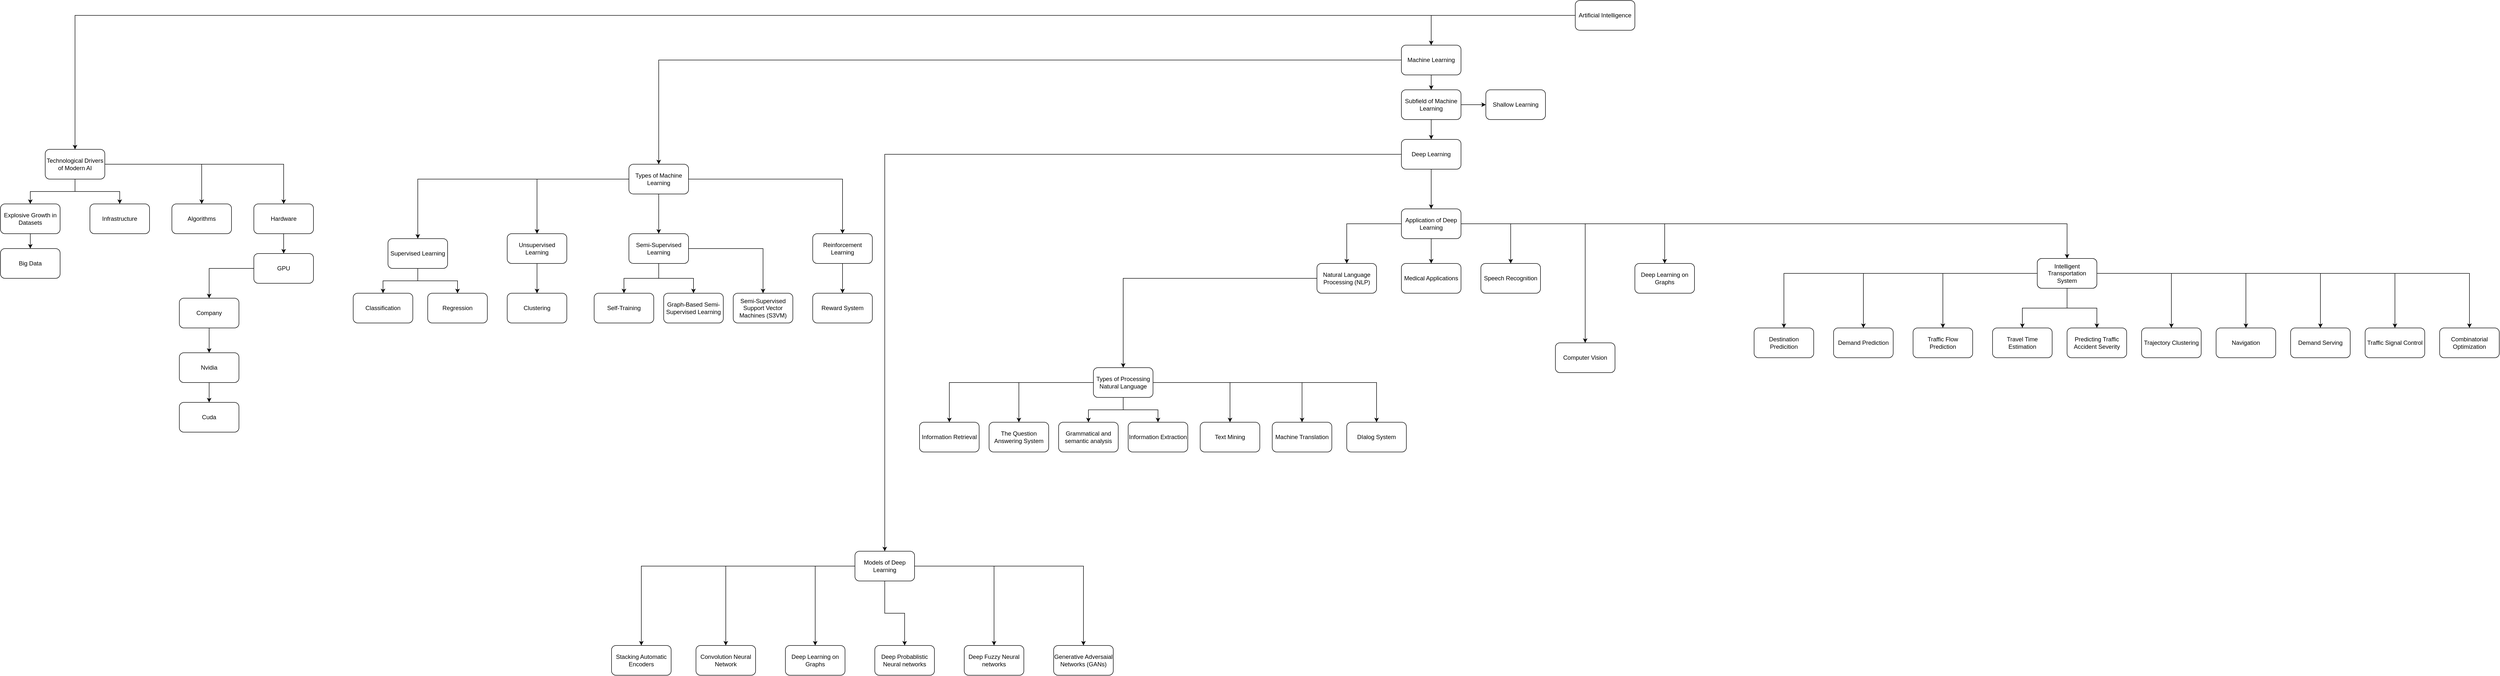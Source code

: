 <mxfile version="18.2.0" type="github">
  <diagram id="kHwue4zSDv6rkRo7yAcD" name="Page-1">
    <mxGraphModel dx="4336" dy="1015" grid="1" gridSize="10" guides="1" tooltips="1" connect="1" arrows="1" fold="1" page="1" pageScale="1" pageWidth="850" pageHeight="1100" math="0" shadow="0">
      <root>
        <mxCell id="0" />
        <mxCell id="1" parent="0" />
        <mxCell id="huiboyjthSdT7lwmt8Ed-3" value="" style="edgeStyle=orthogonalEdgeStyle;rounded=0;orthogonalLoop=1;jettySize=auto;html=1;startArrow=none;" parent="1" source="huiboyjthSdT7lwmt8Ed-80" target="huiboyjthSdT7lwmt8Ed-2" edge="1">
          <mxGeometry relative="1" as="geometry" />
        </mxCell>
        <mxCell id="huiboyjthSdT7lwmt8Ed-33" value="" style="edgeStyle=orthogonalEdgeStyle;rounded=0;orthogonalLoop=1;jettySize=auto;html=1;" parent="1" source="huiboyjthSdT7lwmt8Ed-1" target="huiboyjthSdT7lwmt8Ed-32" edge="1">
          <mxGeometry relative="1" as="geometry" />
        </mxCell>
        <mxCell id="huiboyjthSdT7lwmt8Ed-81" value="" style="edgeStyle=orthogonalEdgeStyle;rounded=0;orthogonalLoop=1;jettySize=auto;html=1;" parent="1" source="huiboyjthSdT7lwmt8Ed-1" target="huiboyjthSdT7lwmt8Ed-80" edge="1">
          <mxGeometry relative="1" as="geometry" />
        </mxCell>
        <mxCell id="huiboyjthSdT7lwmt8Ed-1" value="Artificial Intelligence" style="rounded=1;whiteSpace=wrap;html=1;treeFolding=1;" parent="1" vertex="1">
          <mxGeometry x="110" y="50" width="120" height="60" as="geometry" />
        </mxCell>
        <mxCell id="huiboyjthSdT7lwmt8Ed-5" value="" style="edgeStyle=orthogonalEdgeStyle;rounded=0;orthogonalLoop=1;jettySize=auto;html=1;" parent="1" source="huiboyjthSdT7lwmt8Ed-2" target="huiboyjthSdT7lwmt8Ed-4" edge="1">
          <mxGeometry relative="1" as="geometry" />
        </mxCell>
        <mxCell id="huiboyjthSdT7lwmt8Ed-12" style="edgeStyle=orthogonalEdgeStyle;rounded=0;orthogonalLoop=1;jettySize=auto;html=1;" parent="1" source="huiboyjthSdT7lwmt8Ed-2" target="huiboyjthSdT7lwmt8Ed-11" edge="1">
          <mxGeometry relative="1" as="geometry" />
        </mxCell>
        <mxCell id="huiboyjthSdT7lwmt8Ed-14" style="edgeStyle=orthogonalEdgeStyle;rounded=0;orthogonalLoop=1;jettySize=auto;html=1;" parent="1" source="huiboyjthSdT7lwmt8Ed-2" target="huiboyjthSdT7lwmt8Ed-13" edge="1">
          <mxGeometry relative="1" as="geometry" />
        </mxCell>
        <mxCell id="huiboyjthSdT7lwmt8Ed-16" style="edgeStyle=orthogonalEdgeStyle;rounded=0;orthogonalLoop=1;jettySize=auto;html=1;" parent="1" source="huiboyjthSdT7lwmt8Ed-2" target="huiboyjthSdT7lwmt8Ed-15" edge="1">
          <mxGeometry relative="1" as="geometry" />
        </mxCell>
        <mxCell id="huiboyjthSdT7lwmt8Ed-2" value="Types of Machine Learning" style="rounded=1;whiteSpace=wrap;html=1;treeFolding=1;" parent="1" vertex="1">
          <mxGeometry x="-1795" y="380" width="120" height="60" as="geometry" />
        </mxCell>
        <mxCell id="huiboyjthSdT7lwmt8Ed-19" style="edgeStyle=orthogonalEdgeStyle;rounded=0;orthogonalLoop=1;jettySize=auto;html=1;" parent="1" source="huiboyjthSdT7lwmt8Ed-4" target="huiboyjthSdT7lwmt8Ed-18" edge="1">
          <mxGeometry relative="1" as="geometry" />
        </mxCell>
        <mxCell id="huiboyjthSdT7lwmt8Ed-21" style="edgeStyle=orthogonalEdgeStyle;rounded=0;orthogonalLoop=1;jettySize=auto;html=1;" parent="1" source="huiboyjthSdT7lwmt8Ed-4" target="huiboyjthSdT7lwmt8Ed-20" edge="1">
          <mxGeometry relative="1" as="geometry" />
        </mxCell>
        <mxCell id="huiboyjthSdT7lwmt8Ed-4" value="Supervised Learning" style="whiteSpace=wrap;html=1;rounded=1;treeFolding=1;" parent="1" vertex="1">
          <mxGeometry x="-2280" y="530" width="120" height="60" as="geometry" />
        </mxCell>
        <mxCell id="huiboyjthSdT7lwmt8Ed-23" style="edgeStyle=orthogonalEdgeStyle;rounded=0;orthogonalLoop=1;jettySize=auto;html=1;" parent="1" source="huiboyjthSdT7lwmt8Ed-11" target="huiboyjthSdT7lwmt8Ed-22" edge="1">
          <mxGeometry relative="1" as="geometry" />
        </mxCell>
        <mxCell id="huiboyjthSdT7lwmt8Ed-11" value="Unsupervised Learning" style="rounded=1;whiteSpace=wrap;html=1;treeFolding=1;" parent="1" vertex="1">
          <mxGeometry x="-2040" y="520" width="120" height="60" as="geometry" />
        </mxCell>
        <mxCell id="huiboyjthSdT7lwmt8Ed-25" style="edgeStyle=orthogonalEdgeStyle;rounded=0;orthogonalLoop=1;jettySize=auto;html=1;" parent="1" source="huiboyjthSdT7lwmt8Ed-13" target="huiboyjthSdT7lwmt8Ed-24" edge="1">
          <mxGeometry relative="1" as="geometry" />
        </mxCell>
        <mxCell id="huiboyjthSdT7lwmt8Ed-27" style="edgeStyle=orthogonalEdgeStyle;rounded=0;orthogonalLoop=1;jettySize=auto;html=1;" parent="1" source="huiboyjthSdT7lwmt8Ed-13" target="huiboyjthSdT7lwmt8Ed-26" edge="1">
          <mxGeometry relative="1" as="geometry" />
        </mxCell>
        <mxCell id="huiboyjthSdT7lwmt8Ed-29" style="edgeStyle=orthogonalEdgeStyle;rounded=0;orthogonalLoop=1;jettySize=auto;html=1;" parent="1" source="huiboyjthSdT7lwmt8Ed-13" target="huiboyjthSdT7lwmt8Ed-28" edge="1">
          <mxGeometry relative="1" as="geometry" />
        </mxCell>
        <mxCell id="huiboyjthSdT7lwmt8Ed-13" value="Semi-Supervised Learning" style="rounded=1;whiteSpace=wrap;html=1;treeFolding=1;" parent="1" vertex="1">
          <mxGeometry x="-1795" y="520" width="120" height="60" as="geometry" />
        </mxCell>
        <mxCell id="huiboyjthSdT7lwmt8Ed-31" style="edgeStyle=orthogonalEdgeStyle;rounded=0;orthogonalLoop=1;jettySize=auto;html=1;" parent="1" source="huiboyjthSdT7lwmt8Ed-15" target="huiboyjthSdT7lwmt8Ed-30" edge="1">
          <mxGeometry relative="1" as="geometry" />
        </mxCell>
        <mxCell id="huiboyjthSdT7lwmt8Ed-15" value="Reinforcement Learning" style="rounded=1;whiteSpace=wrap;html=1;treeFolding=1;" parent="1" vertex="1">
          <mxGeometry x="-1425" y="520" width="120" height="60" as="geometry" />
        </mxCell>
        <mxCell id="huiboyjthSdT7lwmt8Ed-18" value="Classification" style="whiteSpace=wrap;html=1;rounded=1;treeFolding=1;" parent="1" vertex="1">
          <mxGeometry x="-2350" y="640" width="120" height="60" as="geometry" />
        </mxCell>
        <mxCell id="huiboyjthSdT7lwmt8Ed-20" value="Regression" style="whiteSpace=wrap;html=1;rounded=1;treeFolding=1;" parent="1" vertex="1">
          <mxGeometry x="-2200" y="640" width="120" height="60" as="geometry" />
        </mxCell>
        <mxCell id="huiboyjthSdT7lwmt8Ed-22" value="Clustering" style="rounded=1;whiteSpace=wrap;html=1;treeFolding=1;" parent="1" vertex="1">
          <mxGeometry x="-2040" y="640" width="120" height="60" as="geometry" />
        </mxCell>
        <mxCell id="huiboyjthSdT7lwmt8Ed-24" value="Self-Training" style="rounded=1;whiteSpace=wrap;html=1;treeFolding=1;" parent="1" vertex="1">
          <mxGeometry x="-1865" y="640" width="120" height="60" as="geometry" />
        </mxCell>
        <mxCell id="huiboyjthSdT7lwmt8Ed-26" value="Graph-Based Semi-Supervised Learning" style="rounded=1;whiteSpace=wrap;html=1;treeFolding=1;" parent="1" vertex="1">
          <mxGeometry x="-1725" y="640" width="120" height="60" as="geometry" />
        </mxCell>
        <mxCell id="huiboyjthSdT7lwmt8Ed-28" value="Semi-Supervised Support Vector Machines (S3VM)" style="rounded=1;whiteSpace=wrap;html=1;treeFolding=1;" parent="1" vertex="1">
          <mxGeometry x="-1585" y="640" width="120" height="60" as="geometry" />
        </mxCell>
        <mxCell id="huiboyjthSdT7lwmt8Ed-30" value="Reward System" style="rounded=1;whiteSpace=wrap;html=1;treeFolding=1;" parent="1" vertex="1">
          <mxGeometry x="-1425" y="640" width="120" height="60" as="geometry" />
        </mxCell>
        <mxCell id="huiboyjthSdT7lwmt8Ed-35" value="" style="edgeStyle=orthogonalEdgeStyle;rounded=0;orthogonalLoop=1;jettySize=auto;html=1;" parent="1" source="huiboyjthSdT7lwmt8Ed-32" target="huiboyjthSdT7lwmt8Ed-34" edge="1">
          <mxGeometry relative="1" as="geometry" />
        </mxCell>
        <mxCell id="huiboyjthSdT7lwmt8Ed-39" value="" style="edgeStyle=orthogonalEdgeStyle;rounded=0;orthogonalLoop=1;jettySize=auto;html=1;" parent="1" source="huiboyjthSdT7lwmt8Ed-32" target="huiboyjthSdT7lwmt8Ed-38" edge="1">
          <mxGeometry relative="1" as="geometry" />
        </mxCell>
        <mxCell id="huiboyjthSdT7lwmt8Ed-41" value="" style="edgeStyle=orthogonalEdgeStyle;rounded=0;orthogonalLoop=1;jettySize=auto;html=1;" parent="1" source="huiboyjthSdT7lwmt8Ed-32" target="huiboyjthSdT7lwmt8Ed-40" edge="1">
          <mxGeometry relative="1" as="geometry" />
        </mxCell>
        <mxCell id="huiboyjthSdT7lwmt8Ed-43" value="" style="edgeStyle=orthogonalEdgeStyle;rounded=0;orthogonalLoop=1;jettySize=auto;html=1;" parent="1" source="huiboyjthSdT7lwmt8Ed-32" target="huiboyjthSdT7lwmt8Ed-42" edge="1">
          <mxGeometry relative="1" as="geometry" />
        </mxCell>
        <mxCell id="huiboyjthSdT7lwmt8Ed-32" value="Technological Drivers of Modern AI" style="rounded=1;whiteSpace=wrap;html=1;treeFolding=1;" parent="1" vertex="1">
          <mxGeometry x="-2970" y="350" width="120" height="60" as="geometry" />
        </mxCell>
        <mxCell id="huiboyjthSdT7lwmt8Ed-37" value="" style="edgeStyle=orthogonalEdgeStyle;rounded=0;orthogonalLoop=1;jettySize=auto;html=1;" parent="1" source="huiboyjthSdT7lwmt8Ed-34" target="huiboyjthSdT7lwmt8Ed-36" edge="1">
          <mxGeometry relative="1" as="geometry" />
        </mxCell>
        <mxCell id="huiboyjthSdT7lwmt8Ed-34" value="Explosive Growth in Datasets" style="rounded=1;whiteSpace=wrap;html=1;treeFolding=1;" parent="1" vertex="1">
          <mxGeometry x="-3060" y="460" width="120" height="60" as="geometry" />
        </mxCell>
        <mxCell id="huiboyjthSdT7lwmt8Ed-36" value="Big Data" style="rounded=1;whiteSpace=wrap;html=1;treeFolding=1;" parent="1" vertex="1">
          <mxGeometry x="-3060" y="550" width="120" height="60" as="geometry" />
        </mxCell>
        <mxCell id="huiboyjthSdT7lwmt8Ed-38" value="Infrastructure" style="rounded=1;whiteSpace=wrap;html=1;treeFolding=1;" parent="1" vertex="1">
          <mxGeometry x="-2880" y="460" width="120" height="60" as="geometry" />
        </mxCell>
        <mxCell id="huiboyjthSdT7lwmt8Ed-40" value="Algorithms" style="rounded=1;whiteSpace=wrap;html=1;treeFolding=1;" parent="1" vertex="1">
          <mxGeometry x="-2715" y="460" width="120" height="60" as="geometry" />
        </mxCell>
        <mxCell id="huiboyjthSdT7lwmt8Ed-45" value="" style="edgeStyle=orthogonalEdgeStyle;rounded=0;orthogonalLoop=1;jettySize=auto;html=1;" parent="1" source="huiboyjthSdT7lwmt8Ed-42" target="huiboyjthSdT7lwmt8Ed-44" edge="1">
          <mxGeometry relative="1" as="geometry" />
        </mxCell>
        <mxCell id="huiboyjthSdT7lwmt8Ed-42" value="Hardware" style="rounded=1;whiteSpace=wrap;html=1;treeFolding=1;" parent="1" vertex="1">
          <mxGeometry x="-2550" y="460" width="120" height="60" as="geometry" />
        </mxCell>
        <mxCell id="huiboyjthSdT7lwmt8Ed-47" value="" style="edgeStyle=orthogonalEdgeStyle;rounded=0;orthogonalLoop=1;jettySize=auto;html=1;" parent="1" source="huiboyjthSdT7lwmt8Ed-44" target="huiboyjthSdT7lwmt8Ed-46" edge="1">
          <mxGeometry relative="1" as="geometry" />
        </mxCell>
        <mxCell id="huiboyjthSdT7lwmt8Ed-44" value="GPU" style="rounded=1;whiteSpace=wrap;html=1;treeFolding=1;" parent="1" vertex="1">
          <mxGeometry x="-2550" y="560" width="120" height="60" as="geometry" />
        </mxCell>
        <mxCell id="huiboyjthSdT7lwmt8Ed-51" style="edgeStyle=orthogonalEdgeStyle;rounded=0;orthogonalLoop=1;jettySize=auto;html=1;" parent="1" source="huiboyjthSdT7lwmt8Ed-46" target="huiboyjthSdT7lwmt8Ed-50" edge="1">
          <mxGeometry relative="1" as="geometry" />
        </mxCell>
        <mxCell id="huiboyjthSdT7lwmt8Ed-46" value="Company" style="rounded=1;whiteSpace=wrap;html=1;treeFolding=1;" parent="1" vertex="1">
          <mxGeometry x="-2700" y="650" width="120" height="60" as="geometry" />
        </mxCell>
        <mxCell id="huiboyjthSdT7lwmt8Ed-54" style="edgeStyle=orthogonalEdgeStyle;rounded=0;orthogonalLoop=1;jettySize=auto;html=1;" parent="1" source="huiboyjthSdT7lwmt8Ed-50" target="huiboyjthSdT7lwmt8Ed-53" edge="1">
          <mxGeometry relative="1" as="geometry" />
        </mxCell>
        <mxCell id="huiboyjthSdT7lwmt8Ed-50" value="Nvidia" style="rounded=1;whiteSpace=wrap;html=1;treeFolding=1;" parent="1" vertex="1">
          <mxGeometry x="-2700" y="760" width="120" height="60" as="geometry" />
        </mxCell>
        <mxCell id="huiboyjthSdT7lwmt8Ed-53" value="Cuda" style="rounded=1;whiteSpace=wrap;html=1;treeFolding=1;" parent="1" vertex="1">
          <mxGeometry x="-2700" y="860" width="120" height="60" as="geometry" />
        </mxCell>
        <mxCell id="huiboyjthSdT7lwmt8Ed-58" value="" style="edgeStyle=orthogonalEdgeStyle;rounded=0;orthogonalLoop=1;jettySize=auto;html=1;" parent="1" source="huiboyjthSdT7lwmt8Ed-55" target="huiboyjthSdT7lwmt8Ed-57" edge="1">
          <mxGeometry relative="1" as="geometry" />
        </mxCell>
        <mxCell id="huiboyjthSdT7lwmt8Ed-60" value="" style="edgeStyle=orthogonalEdgeStyle;rounded=0;orthogonalLoop=1;jettySize=auto;html=1;" parent="1" source="huiboyjthSdT7lwmt8Ed-55" target="huiboyjthSdT7lwmt8Ed-59" edge="1">
          <mxGeometry relative="1" as="geometry" />
        </mxCell>
        <mxCell id="huiboyjthSdT7lwmt8Ed-62" value="" style="edgeStyle=orthogonalEdgeStyle;rounded=0;orthogonalLoop=1;jettySize=auto;html=1;" parent="1" source="huiboyjthSdT7lwmt8Ed-55" target="huiboyjthSdT7lwmt8Ed-61" edge="1">
          <mxGeometry relative="1" as="geometry" />
        </mxCell>
        <mxCell id="huiboyjthSdT7lwmt8Ed-64" value="" style="edgeStyle=orthogonalEdgeStyle;rounded=0;orthogonalLoop=1;jettySize=auto;html=1;" parent="1" source="huiboyjthSdT7lwmt8Ed-55" target="huiboyjthSdT7lwmt8Ed-63" edge="1">
          <mxGeometry relative="1" as="geometry" />
        </mxCell>
        <mxCell id="huiboyjthSdT7lwmt8Ed-66" value="" style="edgeStyle=orthogonalEdgeStyle;rounded=0;orthogonalLoop=1;jettySize=auto;html=1;" parent="1" source="huiboyjthSdT7lwmt8Ed-55" target="huiboyjthSdT7lwmt8Ed-65" edge="1">
          <mxGeometry relative="1" as="geometry" />
        </mxCell>
        <mxCell id="huiboyjthSdT7lwmt8Ed-68" value="" style="edgeStyle=orthogonalEdgeStyle;rounded=0;orthogonalLoop=1;jettySize=auto;html=1;" parent="1" source="huiboyjthSdT7lwmt8Ed-55" target="huiboyjthSdT7lwmt8Ed-67" edge="1">
          <mxGeometry relative="1" as="geometry" />
        </mxCell>
        <mxCell id="huiboyjthSdT7lwmt8Ed-70" value="" style="edgeStyle=orthogonalEdgeStyle;rounded=0;orthogonalLoop=1;jettySize=auto;html=1;" parent="1" source="huiboyjthSdT7lwmt8Ed-55" target="huiboyjthSdT7lwmt8Ed-69" edge="1">
          <mxGeometry relative="1" as="geometry" />
        </mxCell>
        <mxCell id="huiboyjthSdT7lwmt8Ed-55" value="Types of Processing Natural Language" style="rounded=1;whiteSpace=wrap;html=1;treeFolding=1;" parent="1" vertex="1">
          <mxGeometry x="-860" y="790" width="120" height="60" as="geometry" />
        </mxCell>
        <mxCell id="huiboyjthSdT7lwmt8Ed-57" value="Grammatical and semantic analysis" style="rounded=1;whiteSpace=wrap;html=1;treeFolding=1;" parent="1" vertex="1">
          <mxGeometry x="-930" y="900" width="120" height="60" as="geometry" />
        </mxCell>
        <mxCell id="huiboyjthSdT7lwmt8Ed-59" value="Information Extraction" style="rounded=1;whiteSpace=wrap;html=1;treeFolding=1;" parent="1" vertex="1">
          <mxGeometry x="-790" y="900" width="120" height="60" as="geometry" />
        </mxCell>
        <mxCell id="huiboyjthSdT7lwmt8Ed-61" value="Text Mining" style="rounded=1;whiteSpace=wrap;html=1;treeFolding=1;" parent="1" vertex="1">
          <mxGeometry x="-645" y="900" width="120" height="60" as="geometry" />
        </mxCell>
        <mxCell id="huiboyjthSdT7lwmt8Ed-63" value="Information Retrieval" style="rounded=1;whiteSpace=wrap;html=1;treeFolding=1;" parent="1" vertex="1">
          <mxGeometry x="-1210" y="900" width="120" height="60" as="geometry" />
        </mxCell>
        <mxCell id="huiboyjthSdT7lwmt8Ed-65" value="Machine Translation" style="rounded=1;whiteSpace=wrap;html=1;treeFolding=1;" parent="1" vertex="1">
          <mxGeometry x="-500" y="900" width="120" height="60" as="geometry" />
        </mxCell>
        <mxCell id="huiboyjthSdT7lwmt8Ed-67" value="The Question Answering System" style="rounded=1;whiteSpace=wrap;html=1;treeFolding=1;" parent="1" vertex="1">
          <mxGeometry x="-1070" y="900" width="120" height="60" as="geometry" />
        </mxCell>
        <mxCell id="huiboyjthSdT7lwmt8Ed-69" value="DIalog System" style="rounded=1;whiteSpace=wrap;html=1;treeFolding=1;" parent="1" vertex="1">
          <mxGeometry x="-350" y="900" width="120" height="60" as="geometry" />
        </mxCell>
        <mxCell id="huiboyjthSdT7lwmt8Ed-73" style="edgeStyle=orthogonalEdgeStyle;rounded=0;orthogonalLoop=1;jettySize=auto;html=1;" parent="1" source="huiboyjthSdT7lwmt8Ed-71" target="huiboyjthSdT7lwmt8Ed-55" edge="1">
          <mxGeometry relative="1" as="geometry" />
        </mxCell>
        <mxCell id="hZGsorOQkky-hUSpiF_T-51" style="edgeStyle=orthogonalEdgeStyle;rounded=0;orthogonalLoop=1;jettySize=auto;html=1;exitX=1;exitY=0.5;exitDx=0;exitDy=0;" edge="1" parent="1" source="hZGsorOQkky-hUSpiF_T-42" target="huiboyjthSdT7lwmt8Ed-78">
          <mxGeometry relative="1" as="geometry" />
        </mxCell>
        <mxCell id="huiboyjthSdT7lwmt8Ed-71" value="Natural Language Processing (NLP)" style="rounded=1;whiteSpace=wrap;html=1;treeFolding=1;" parent="1" vertex="1">
          <mxGeometry x="-410" y="580" width="120" height="60" as="geometry" />
        </mxCell>
        <mxCell id="huiboyjthSdT7lwmt8Ed-96" style="edgeStyle=orthogonalEdgeStyle;rounded=0;orthogonalLoop=1;jettySize=auto;html=1;entryX=0.5;entryY=0;entryDx=0;entryDy=0;" parent="1" source="huiboyjthSdT7lwmt8Ed-78" target="huiboyjthSdT7lwmt8Ed-90" edge="1" visible="0">
          <mxGeometry relative="1" as="geometry" />
        </mxCell>
        <mxCell id="huiboyjthSdT7lwmt8Ed-103" value="" style="edgeStyle=orthogonalEdgeStyle;rounded=0;orthogonalLoop=1;jettySize=auto;html=1;" parent="1" source="huiboyjthSdT7lwmt8Ed-78" target="huiboyjthSdT7lwmt8Ed-102" edge="1" visible="0">
          <mxGeometry relative="1" as="geometry" />
        </mxCell>
        <mxCell id="huiboyjthSdT7lwmt8Ed-78" value="Computer Vision" style="rounded=1;whiteSpace=wrap;html=1;treeFolding=1;" parent="1" vertex="1" collapsed="1">
          <mxGeometry x="70" y="740" width="120" height="60" as="geometry" />
        </mxCell>
        <mxCell id="huiboyjthSdT7lwmt8Ed-98" value="" style="edgeStyle=orthogonalEdgeStyle;rounded=0;orthogonalLoop=1;jettySize=auto;html=1;" parent="1" source="huiboyjthSdT7lwmt8Ed-80" target="huiboyjthSdT7lwmt8Ed-97" edge="1">
          <mxGeometry relative="1" as="geometry" />
        </mxCell>
        <mxCell id="huiboyjthSdT7lwmt8Ed-80" value="Machine Learning" style="rounded=1;whiteSpace=wrap;html=1;treeFolding=1;" parent="1" vertex="1">
          <mxGeometry x="-240" y="140" width="120" height="60" as="geometry" />
        </mxCell>
        <mxCell id="huiboyjthSdT7lwmt8Ed-82" value="" style="edgeStyle=orthogonalEdgeStyle;rounded=0;orthogonalLoop=1;jettySize=auto;html=1;endArrow=none;" parent="1" source="huiboyjthSdT7lwmt8Ed-1" target="huiboyjthSdT7lwmt8Ed-80" edge="1">
          <mxGeometry relative="1" as="geometry">
            <mxPoint x="390" y="80.067" as="sourcePoint" />
            <mxPoint x="50.067" y="250" as="targetPoint" />
          </mxGeometry>
        </mxCell>
        <mxCell id="hZGsorOQkky-hUSpiF_T-10" value="" style="edgeStyle=orthogonalEdgeStyle;rounded=0;orthogonalLoop=1;jettySize=auto;html=1;" edge="1" parent="1" source="huiboyjthSdT7lwmt8Ed-88" target="hZGsorOQkky-hUSpiF_T-9">
          <mxGeometry relative="1" as="geometry" />
        </mxCell>
        <mxCell id="hZGsorOQkky-hUSpiF_T-43" value="" style="edgeStyle=orthogonalEdgeStyle;rounded=0;orthogonalLoop=1;jettySize=auto;html=1;" edge="1" parent="1" source="huiboyjthSdT7lwmt8Ed-88" target="hZGsorOQkky-hUSpiF_T-42">
          <mxGeometry relative="1" as="geometry" />
        </mxCell>
        <mxCell id="huiboyjthSdT7lwmt8Ed-88" value="Deep Learning" style="rounded=1;whiteSpace=wrap;html=1;treeFolding=1;" parent="1" vertex="1">
          <mxGeometry x="-240" y="330" width="120" height="60" as="geometry" />
        </mxCell>
        <mxCell id="huiboyjthSdT7lwmt8Ed-93" value="" style="edgeStyle=orthogonalEdgeStyle;rounded=0;orthogonalLoop=1;jettySize=auto;html=1;" parent="1" source="huiboyjthSdT7lwmt8Ed-90" target="huiboyjthSdT7lwmt8Ed-92" edge="1" visible="0">
          <mxGeometry relative="1" as="geometry" />
        </mxCell>
        <mxCell id="huiboyjthSdT7lwmt8Ed-95" value="" style="edgeStyle=orthogonalEdgeStyle;rounded=0;orthogonalLoop=1;jettySize=auto;html=1;" parent="1" source="huiboyjthSdT7lwmt8Ed-90" target="huiboyjthSdT7lwmt8Ed-94" edge="1" visible="0">
          <mxGeometry relative="1" as="geometry" />
        </mxCell>
        <mxCell id="hZGsorOQkky-hUSpiF_T-53" value="" style="edgeStyle=orthogonalEdgeStyle;rounded=0;orthogonalLoop=1;jettySize=auto;html=1;" edge="1" parent="1" source="huiboyjthSdT7lwmt8Ed-90" target="hZGsorOQkky-hUSpiF_T-52" visible="0">
          <mxGeometry relative="1" as="geometry" />
        </mxCell>
        <mxCell id="hZGsorOQkky-hUSpiF_T-55" value="" style="edgeStyle=orthogonalEdgeStyle;rounded=0;orthogonalLoop=1;jettySize=auto;html=1;" edge="1" parent="1" source="huiboyjthSdT7lwmt8Ed-90" target="hZGsorOQkky-hUSpiF_T-54" visible="0">
          <mxGeometry relative="1" as="geometry" />
        </mxCell>
        <mxCell id="hZGsorOQkky-hUSpiF_T-57" value="" style="edgeStyle=orthogonalEdgeStyle;rounded=0;orthogonalLoop=1;jettySize=auto;html=1;" edge="1" parent="1" source="huiboyjthSdT7lwmt8Ed-90" target="hZGsorOQkky-hUSpiF_T-56" visible="0">
          <mxGeometry relative="1" as="geometry" />
        </mxCell>
        <mxCell id="hZGsorOQkky-hUSpiF_T-59" value="" style="edgeStyle=orthogonalEdgeStyle;rounded=0;orthogonalLoop=1;jettySize=auto;html=1;" edge="1" parent="1" source="huiboyjthSdT7lwmt8Ed-90" target="hZGsorOQkky-hUSpiF_T-58" visible="0">
          <mxGeometry relative="1" as="geometry" />
        </mxCell>
        <mxCell id="hZGsorOQkky-hUSpiF_T-61" value="" style="edgeStyle=orthogonalEdgeStyle;rounded=0;orthogonalLoop=1;jettySize=auto;html=1;" edge="1" parent="1" source="huiboyjthSdT7lwmt8Ed-90" target="hZGsorOQkky-hUSpiF_T-60" visible="0">
          <mxGeometry relative="1" as="geometry" />
        </mxCell>
        <mxCell id="huiboyjthSdT7lwmt8Ed-90" value="The uses of Computing Vision" style="rounded=1;whiteSpace=wrap;html=1;treeFolding=1;" parent="1" vertex="1" visible="0">
          <mxGeometry x="280" y="860" width="120" height="60" as="geometry" />
        </mxCell>
        <mxCell id="huiboyjthSdT7lwmt8Ed-92" value="Facial Recognition" style="rounded=1;whiteSpace=wrap;html=1;treeFolding=1;" parent="1" vertex="1" visible="0">
          <mxGeometry x="200" y="990" width="120" height="60" as="geometry" />
        </mxCell>
        <mxCell id="huiboyjthSdT7lwmt8Ed-94" value="Image Recognition" style="rounded=1;whiteSpace=wrap;html=1;treeFolding=1;" parent="1" vertex="1" visible="0">
          <mxGeometry x="360" y="990" width="120" height="60" as="geometry" />
        </mxCell>
        <mxCell id="huiboyjthSdT7lwmt8Ed-99" style="edgeStyle=orthogonalEdgeStyle;rounded=0;orthogonalLoop=1;jettySize=auto;html=1;" parent="1" source="huiboyjthSdT7lwmt8Ed-97" target="huiboyjthSdT7lwmt8Ed-88" edge="1">
          <mxGeometry relative="1" as="geometry" />
        </mxCell>
        <mxCell id="hZGsorOQkky-hUSpiF_T-4" value="" style="edgeStyle=orthogonalEdgeStyle;rounded=0;orthogonalLoop=1;jettySize=auto;html=1;" edge="1" parent="1" source="huiboyjthSdT7lwmt8Ed-97" target="hZGsorOQkky-hUSpiF_T-3">
          <mxGeometry relative="1" as="geometry" />
        </mxCell>
        <mxCell id="huiboyjthSdT7lwmt8Ed-97" value="Subfield of Machine Learning" style="rounded=1;whiteSpace=wrap;html=1;treeFolding=1;" parent="1" vertex="1">
          <mxGeometry x="-240" y="230" width="120" height="60" as="geometry" />
        </mxCell>
        <mxCell id="huiboyjthSdT7lwmt8Ed-105" value="" style="edgeStyle=orthogonalEdgeStyle;rounded=0;orthogonalLoop=1;jettySize=auto;html=1;" parent="1" source="huiboyjthSdT7lwmt8Ed-102" target="huiboyjthSdT7lwmt8Ed-104" edge="1" visible="0">
          <mxGeometry relative="1" as="geometry" />
        </mxCell>
        <mxCell id="huiboyjthSdT7lwmt8Ed-107" value="" style="edgeStyle=orthogonalEdgeStyle;rounded=0;orthogonalLoop=1;jettySize=auto;html=1;" parent="1" source="huiboyjthSdT7lwmt8Ed-102" target="huiboyjthSdT7lwmt8Ed-106" edge="1" visible="0">
          <mxGeometry relative="1" as="geometry" />
        </mxCell>
        <mxCell id="huiboyjthSdT7lwmt8Ed-102" value="To analyze and process visual information and data" style="rounded=1;whiteSpace=wrap;html=1;treeFolding=1;" parent="1" vertex="1" visible="0">
          <mxGeometry x="-60" y="880" width="120" height="60" as="geometry" />
        </mxCell>
        <mxCell id="huiboyjthSdT7lwmt8Ed-110" style="edgeStyle=orthogonalEdgeStyle;rounded=0;orthogonalLoop=1;jettySize=auto;html=1;entryX=0.5;entryY=0;entryDx=0;entryDy=0;" parent="1" source="huiboyjthSdT7lwmt8Ed-104" target="huiboyjthSdT7lwmt8Ed-108" edge="1" visible="0">
          <mxGeometry relative="1" as="geometry" />
        </mxCell>
        <mxCell id="huiboyjthSdT7lwmt8Ed-104" value="Software" style="rounded=1;whiteSpace=wrap;html=1;treeFolding=1;" parent="1" vertex="1" visible="0">
          <mxGeometry x="-145" y="1000" width="120" height="60" as="geometry" />
        </mxCell>
        <mxCell id="huiboyjthSdT7lwmt8Ed-109" value="" style="edgeStyle=orthogonalEdgeStyle;rounded=0;orthogonalLoop=1;jettySize=auto;html=1;" parent="1" source="huiboyjthSdT7lwmt8Ed-106" target="huiboyjthSdT7lwmt8Ed-108" edge="1" visible="0">
          <mxGeometry relative="1" as="geometry" />
        </mxCell>
        <mxCell id="huiboyjthSdT7lwmt8Ed-106" value="Hardware" style="rounded=1;whiteSpace=wrap;html=1;treeFolding=1;" parent="1" vertex="1" visible="0">
          <mxGeometry x="25" y="1000" width="120" height="60" as="geometry" />
        </mxCell>
        <mxCell id="huiboyjthSdT7lwmt8Ed-112" value="" style="edgeStyle=orthogonalEdgeStyle;rounded=0;orthogonalLoop=1;jettySize=auto;html=1;" parent="1" source="huiboyjthSdT7lwmt8Ed-108" target="huiboyjthSdT7lwmt8Ed-111" edge="1" visible="0">
          <mxGeometry relative="1" as="geometry" />
        </mxCell>
        <mxCell id="huiboyjthSdT7lwmt8Ed-114" value="" style="edgeStyle=orthogonalEdgeStyle;rounded=0;orthogonalLoop=1;jettySize=auto;html=1;" parent="1" source="huiboyjthSdT7lwmt8Ed-108" target="huiboyjthSdT7lwmt8Ed-113" edge="1" visible="0">
          <mxGeometry relative="1" as="geometry" />
        </mxCell>
        <mxCell id="huiboyjthSdT7lwmt8Ed-116" value="" style="edgeStyle=orthogonalEdgeStyle;rounded=0;orthogonalLoop=1;jettySize=auto;html=1;" parent="1" source="huiboyjthSdT7lwmt8Ed-108" target="huiboyjthSdT7lwmt8Ed-115" edge="1" visible="0">
          <mxGeometry relative="1" as="geometry" />
        </mxCell>
        <mxCell id="huiboyjthSdT7lwmt8Ed-118" value="" style="edgeStyle=orthogonalEdgeStyle;rounded=0;orthogonalLoop=1;jettySize=auto;html=1;" parent="1" source="huiboyjthSdT7lwmt8Ed-108" target="huiboyjthSdT7lwmt8Ed-117" edge="1" visible="0">
          <mxGeometry relative="1" as="geometry" />
        </mxCell>
        <mxCell id="huiboyjthSdT7lwmt8Ed-120" value="" style="edgeStyle=orthogonalEdgeStyle;rounded=0;orthogonalLoop=1;jettySize=auto;html=1;" parent="1" source="huiboyjthSdT7lwmt8Ed-108" target="huiboyjthSdT7lwmt8Ed-119" edge="1" visible="0">
          <mxGeometry relative="1" as="geometry" />
        </mxCell>
        <mxCell id="huiboyjthSdT7lwmt8Ed-122" value="" style="edgeStyle=orthogonalEdgeStyle;rounded=0;orthogonalLoop=1;jettySize=auto;html=1;" parent="1" source="huiboyjthSdT7lwmt8Ed-108" target="huiboyjthSdT7lwmt8Ed-121" edge="1" visible="0">
          <mxGeometry relative="1" as="geometry" />
        </mxCell>
        <mxCell id="huiboyjthSdT7lwmt8Ed-108" value="Including" style="rounded=1;whiteSpace=wrap;html=1;treeFolding=1;" parent="1" vertex="1" visible="0">
          <mxGeometry x="-65" y="1140" width="120" height="60" as="geometry" />
        </mxCell>
        <mxCell id="huiboyjthSdT7lwmt8Ed-111" value="Process of Acquiring" style="rounded=1;whiteSpace=wrap;html=1;treeFolding=1;" parent="1" vertex="1" collapsed="1" visible="0">
          <mxGeometry x="-220" y="1270" width="120" height="60" as="geometry" />
        </mxCell>
        <mxCell id="huiboyjthSdT7lwmt8Ed-113" value="Transmitting" style="rounded=1;whiteSpace=wrap;html=1;treeFolding=1;" parent="1" vertex="1" collapsed="1" visible="0">
          <mxGeometry x="-65" y="1270" width="120" height="60" as="geometry" />
        </mxCell>
        <mxCell id="huiboyjthSdT7lwmt8Ed-115" value="Processing" style="rounded=1;whiteSpace=wrap;html=1;treeFolding=1;" parent="1" vertex="1" collapsed="1" visible="0">
          <mxGeometry x="90" y="1270" width="120" height="60" as="geometry" />
        </mxCell>
        <mxCell id="huiboyjthSdT7lwmt8Ed-117" value="Screening" style="rounded=1;whiteSpace=wrap;html=1;treeFolding=1;" parent="1" vertex="1" collapsed="1" visible="0">
          <mxGeometry x="250" y="1270" width="120" height="60" as="geometry" />
        </mxCell>
        <mxCell id="huiboyjthSdT7lwmt8Ed-119" value="Storing" style="rounded=1;whiteSpace=wrap;html=1;treeFolding=1;" parent="1" vertex="1" collapsed="1" visible="0">
          <mxGeometry x="-380" y="1270" width="120" height="60" as="geometry" />
        </mxCell>
        <mxCell id="huiboyjthSdT7lwmt8Ed-121" value="Understanding Visual Information" style="rounded=1;whiteSpace=wrap;html=1;treeFolding=1;" parent="1" vertex="1" collapsed="1" visible="0">
          <mxGeometry x="400" y="1270" width="120" height="60" as="geometry" />
        </mxCell>
        <mxCell id="hZGsorOQkky-hUSpiF_T-3" value="Shallow Learning" style="rounded=1;whiteSpace=wrap;html=1;treeFolding=1;" vertex="1" parent="1">
          <mxGeometry x="-70" y="230" width="120" height="60" as="geometry" />
        </mxCell>
        <mxCell id="hZGsorOQkky-hUSpiF_T-12" value="" style="edgeStyle=orthogonalEdgeStyle;rounded=0;orthogonalLoop=1;jettySize=auto;html=1;" edge="1" parent="1" source="hZGsorOQkky-hUSpiF_T-9" target="hZGsorOQkky-hUSpiF_T-11">
          <mxGeometry relative="1" as="geometry" />
        </mxCell>
        <mxCell id="hZGsorOQkky-hUSpiF_T-25" value="" style="edgeStyle=orthogonalEdgeStyle;rounded=0;orthogonalLoop=1;jettySize=auto;html=1;" edge="1" parent="1" source="hZGsorOQkky-hUSpiF_T-9" target="hZGsorOQkky-hUSpiF_T-24">
          <mxGeometry relative="1" as="geometry" />
        </mxCell>
        <mxCell id="hZGsorOQkky-hUSpiF_T-27" value="" style="edgeStyle=orthogonalEdgeStyle;rounded=0;orthogonalLoop=1;jettySize=auto;html=1;" edge="1" parent="1" source="hZGsorOQkky-hUSpiF_T-32" target="hZGsorOQkky-hUSpiF_T-26" visible="0">
          <mxGeometry relative="1" as="geometry" />
        </mxCell>
        <mxCell id="hZGsorOQkky-hUSpiF_T-33" value="" style="edgeStyle=orthogonalEdgeStyle;rounded=0;orthogonalLoop=1;jettySize=auto;html=1;" edge="1" parent="1" source="hZGsorOQkky-hUSpiF_T-9" target="hZGsorOQkky-hUSpiF_T-32">
          <mxGeometry relative="1" as="geometry" />
        </mxCell>
        <mxCell id="hZGsorOQkky-hUSpiF_T-37" value="" style="edgeStyle=orthogonalEdgeStyle;rounded=0;orthogonalLoop=1;jettySize=auto;html=1;" edge="1" parent="1" source="hZGsorOQkky-hUSpiF_T-9" target="hZGsorOQkky-hUSpiF_T-36">
          <mxGeometry relative="1" as="geometry" />
        </mxCell>
        <mxCell id="hZGsorOQkky-hUSpiF_T-39" value="" style="edgeStyle=orthogonalEdgeStyle;rounded=0;orthogonalLoop=1;jettySize=auto;html=1;" edge="1" parent="1" source="hZGsorOQkky-hUSpiF_T-9" target="hZGsorOQkky-hUSpiF_T-38">
          <mxGeometry relative="1" as="geometry" />
        </mxCell>
        <mxCell id="hZGsorOQkky-hUSpiF_T-41" value="" style="edgeStyle=orthogonalEdgeStyle;rounded=0;orthogonalLoop=1;jettySize=auto;html=1;" edge="1" parent="1" source="hZGsorOQkky-hUSpiF_T-9" target="hZGsorOQkky-hUSpiF_T-40">
          <mxGeometry relative="1" as="geometry" />
        </mxCell>
        <mxCell id="hZGsorOQkky-hUSpiF_T-9" value="Models of Deep Learning" style="rounded=1;whiteSpace=wrap;html=1;treeFolding=1;" vertex="1" parent="1">
          <mxGeometry x="-1340" y="1160" width="120" height="60" as="geometry" />
        </mxCell>
        <mxCell id="hZGsorOQkky-hUSpiF_T-14" value="" style="edgeStyle=orthogonalEdgeStyle;rounded=0;orthogonalLoop=1;jettySize=auto;html=1;" edge="1" parent="1" source="hZGsorOQkky-hUSpiF_T-11" target="hZGsorOQkky-hUSpiF_T-13" visible="0">
          <mxGeometry relative="1" as="geometry" />
        </mxCell>
        <mxCell id="hZGsorOQkky-hUSpiF_T-16" value="" style="edgeStyle=orthogonalEdgeStyle;rounded=0;orthogonalLoop=1;jettySize=auto;html=1;" edge="1" parent="1" source="hZGsorOQkky-hUSpiF_T-11" target="hZGsorOQkky-hUSpiF_T-15" visible="0">
          <mxGeometry relative="1" as="geometry" />
        </mxCell>
        <mxCell id="hZGsorOQkky-hUSpiF_T-18" value="" style="edgeStyle=orthogonalEdgeStyle;rounded=0;orthogonalLoop=1;jettySize=auto;html=1;" edge="1" parent="1" source="hZGsorOQkky-hUSpiF_T-11" target="hZGsorOQkky-hUSpiF_T-17" visible="0">
          <mxGeometry relative="1" as="geometry" />
        </mxCell>
        <mxCell id="hZGsorOQkky-hUSpiF_T-20" value="" style="edgeStyle=orthogonalEdgeStyle;rounded=0;orthogonalLoop=1;jettySize=auto;html=1;" edge="1" parent="1" source="hZGsorOQkky-hUSpiF_T-11" target="hZGsorOQkky-hUSpiF_T-19" visible="0">
          <mxGeometry relative="1" as="geometry" />
        </mxCell>
        <mxCell id="hZGsorOQkky-hUSpiF_T-22" value="" style="edgeStyle=orthogonalEdgeStyle;rounded=0;orthogonalLoop=1;jettySize=auto;html=1;" edge="1" parent="1" source="hZGsorOQkky-hUSpiF_T-11" target="hZGsorOQkky-hUSpiF_T-21" visible="0">
          <mxGeometry relative="1" as="geometry" />
        </mxCell>
        <mxCell id="hZGsorOQkky-hUSpiF_T-11" value="Stacking Automatic Encoders" style="rounded=1;whiteSpace=wrap;html=1;treeFolding=1;" vertex="1" collapsed="1" parent="1">
          <mxGeometry x="-1830" y="1350" width="120" height="60" as="geometry" />
        </mxCell>
        <mxCell id="hZGsorOQkky-hUSpiF_T-13" value="Automatic Encoders" style="rounded=1;whiteSpace=wrap;html=1;treeFolding=1;" vertex="1" visible="0" parent="1">
          <mxGeometry x="-2150" y="1490" width="120" height="60" as="geometry" />
        </mxCell>
        <mxCell id="hZGsorOQkky-hUSpiF_T-15" value="Stacking Automatic Encoders" style="rounded=1;whiteSpace=wrap;html=1;treeFolding=1;" vertex="1" visible="0" parent="1">
          <mxGeometry x="-1990" y="1490" width="120" height="60" as="geometry" />
        </mxCell>
        <mxCell id="hZGsorOQkky-hUSpiF_T-17" value="Restricted Boltzmann Machine" style="rounded=1;whiteSpace=wrap;html=1;treeFolding=1;" vertex="1" visible="0" parent="1">
          <mxGeometry x="-1830" y="1490" width="120" height="60" as="geometry" />
        </mxCell>
        <mxCell id="hZGsorOQkky-hUSpiF_T-19" value="Deep Belief Network" style="rounded=1;whiteSpace=wrap;html=1;treeFolding=1;" vertex="1" visible="0" parent="1">
          <mxGeometry x="-1680" y="1490" width="120" height="60" as="geometry" />
        </mxCell>
        <mxCell id="hZGsorOQkky-hUSpiF_T-21" value="Deep Boltzmann Machine" style="rounded=1;whiteSpace=wrap;html=1;treeFolding=1;" vertex="1" visible="0" parent="1">
          <mxGeometry x="-1530" y="1490" width="120" height="60" as="geometry" />
        </mxCell>
        <mxCell id="hZGsorOQkky-hUSpiF_T-24" value="Convolution Neural Network" style="rounded=1;whiteSpace=wrap;html=1;treeFolding=1;" vertex="1" parent="1">
          <mxGeometry x="-1660" y="1350" width="120" height="60" as="geometry" />
        </mxCell>
        <mxCell id="hZGsorOQkky-hUSpiF_T-26" value="Graph Neural Networks" style="rounded=1;whiteSpace=wrap;html=1;treeFolding=1;" vertex="1" visible="0" parent="1">
          <mxGeometry x="-1550" y="1490" width="120" height="60" as="geometry" />
        </mxCell>
        <mxCell id="hZGsorOQkky-hUSpiF_T-35" value="" style="edgeStyle=orthogonalEdgeStyle;rounded=0;orthogonalLoop=1;jettySize=auto;html=1;" edge="1" parent="1" source="hZGsorOQkky-hUSpiF_T-32" target="hZGsorOQkky-hUSpiF_T-34" visible="0">
          <mxGeometry relative="1" as="geometry" />
        </mxCell>
        <mxCell id="hZGsorOQkky-hUSpiF_T-32" value="Deep Learning on Graphs" style="rounded=1;whiteSpace=wrap;html=1;treeFolding=1;" vertex="1" collapsed="1" parent="1">
          <mxGeometry x="-1480" y="1350" width="120" height="60" as="geometry" />
        </mxCell>
        <mxCell id="hZGsorOQkky-hUSpiF_T-34" value="Graph Convolutional Networks" style="rounded=1;whiteSpace=wrap;html=1;treeFolding=1;" vertex="1" visible="0" parent="1">
          <mxGeometry x="-1410" y="1490" width="120" height="60" as="geometry" />
        </mxCell>
        <mxCell id="hZGsorOQkky-hUSpiF_T-36" value="Deep Probablistic Neural networks" style="rounded=1;whiteSpace=wrap;html=1;treeFolding=1;" vertex="1" parent="1">
          <mxGeometry x="-1300" y="1350" width="120" height="60" as="geometry" />
        </mxCell>
        <mxCell id="hZGsorOQkky-hUSpiF_T-38" value="Deep Fuzzy Neural networks" style="rounded=1;whiteSpace=wrap;html=1;treeFolding=1;" vertex="1" parent="1">
          <mxGeometry x="-1120" y="1350" width="120" height="60" as="geometry" />
        </mxCell>
        <mxCell id="hZGsorOQkky-hUSpiF_T-40" value="Generative Adversaial Networks (GANs)" style="rounded=1;whiteSpace=wrap;html=1;treeFolding=1;" vertex="1" parent="1">
          <mxGeometry x="-940" y="1350" width="120" height="60" as="geometry" />
        </mxCell>
        <mxCell id="hZGsorOQkky-hUSpiF_T-46" style="edgeStyle=orthogonalEdgeStyle;rounded=0;orthogonalLoop=1;jettySize=auto;html=1;entryX=0.5;entryY=0;entryDx=0;entryDy=0;" edge="1" parent="1" source="hZGsorOQkky-hUSpiF_T-42" target="huiboyjthSdT7lwmt8Ed-71">
          <mxGeometry relative="1" as="geometry" />
        </mxCell>
        <mxCell id="hZGsorOQkky-hUSpiF_T-64" style="edgeStyle=orthogonalEdgeStyle;rounded=0;orthogonalLoop=1;jettySize=auto;html=1;entryX=0.5;entryY=0;entryDx=0;entryDy=0;" edge="1" parent="1" source="hZGsorOQkky-hUSpiF_T-42" target="hZGsorOQkky-hUSpiF_T-62">
          <mxGeometry relative="1" as="geometry" />
        </mxCell>
        <mxCell id="hZGsorOQkky-hUSpiF_T-65" style="edgeStyle=orthogonalEdgeStyle;rounded=0;orthogonalLoop=1;jettySize=auto;html=1;" edge="1" parent="1" source="hZGsorOQkky-hUSpiF_T-42" target="hZGsorOQkky-hUSpiF_T-49">
          <mxGeometry relative="1" as="geometry" />
        </mxCell>
        <mxCell id="hZGsorOQkky-hUSpiF_T-68" value="" style="edgeStyle=orthogonalEdgeStyle;rounded=0;orthogonalLoop=1;jettySize=auto;html=1;" edge="1" parent="1" source="hZGsorOQkky-hUSpiF_T-42" target="hZGsorOQkky-hUSpiF_T-67">
          <mxGeometry relative="1" as="geometry" />
        </mxCell>
        <mxCell id="hZGsorOQkky-hUSpiF_T-70" value="" style="edgeStyle=orthogonalEdgeStyle;rounded=0;orthogonalLoop=1;jettySize=auto;html=1;" edge="1" parent="1" source="hZGsorOQkky-hUSpiF_T-42" target="hZGsorOQkky-hUSpiF_T-69">
          <mxGeometry relative="1" as="geometry" />
        </mxCell>
        <mxCell id="hZGsorOQkky-hUSpiF_T-42" value="Application of Deep Learning" style="rounded=1;whiteSpace=wrap;html=1;treeFolding=1;" vertex="1" parent="1">
          <mxGeometry x="-240" y="470" width="120" height="60" as="geometry" />
        </mxCell>
        <mxCell id="hZGsorOQkky-hUSpiF_T-49" value="Medical Applications" style="rounded=1;whiteSpace=wrap;html=1;treeFolding=1;" vertex="1" collapsed="1" parent="1">
          <mxGeometry x="-240" y="580" width="120" height="60" as="geometry" />
        </mxCell>
        <mxCell id="hZGsorOQkky-hUSpiF_T-52" value="Image Segmentation" style="rounded=1;whiteSpace=wrap;html=1;treeFolding=1;" vertex="1" visible="0" parent="1">
          <mxGeometry x="520" y="990" width="120" height="60" as="geometry" />
        </mxCell>
        <mxCell id="hZGsorOQkky-hUSpiF_T-54" value="Object Detection" style="rounded=1;whiteSpace=wrap;html=1;treeFolding=1;" vertex="1" visible="0" parent="1">
          <mxGeometry x="680" y="990" width="120" height="60" as="geometry" />
        </mxCell>
        <mxCell id="hZGsorOQkky-hUSpiF_T-56" value="Image Semantic Segmentation" style="rounded=1;whiteSpace=wrap;html=1;treeFolding=1;" vertex="1" visible="0" parent="1">
          <mxGeometry x="840" y="990" width="120" height="60" as="geometry" />
        </mxCell>
        <mxCell id="hZGsorOQkky-hUSpiF_T-58" value="Video Object Segmentation" style="rounded=1;whiteSpace=wrap;html=1;treeFolding=1;" vertex="1" visible="0" parent="1">
          <mxGeometry x="1000" y="990" width="120" height="60" as="geometry" />
        </mxCell>
        <mxCell id="hZGsorOQkky-hUSpiF_T-60" value="Background / Foreground Separation" style="rounded=1;whiteSpace=wrap;html=1;treeFolding=1;" vertex="1" visible="0" parent="1">
          <mxGeometry x="1160" y="990" width="120" height="60" as="geometry" />
        </mxCell>
        <mxCell id="hZGsorOQkky-hUSpiF_T-62" value="Speech Recognition" style="rounded=1;whiteSpace=wrap;html=1;treeFolding=1;" vertex="1" parent="1">
          <mxGeometry x="-80" y="580" width="120" height="60" as="geometry" />
        </mxCell>
        <mxCell id="hZGsorOQkky-hUSpiF_T-67" value="Deep Learning on Graphs" style="rounded=1;whiteSpace=wrap;html=1;treeFolding=1;" vertex="1" parent="1">
          <mxGeometry x="230" y="580" width="120" height="60" as="geometry" />
        </mxCell>
        <mxCell id="hZGsorOQkky-hUSpiF_T-72" value="" style="edgeStyle=orthogonalEdgeStyle;rounded=0;orthogonalLoop=1;jettySize=auto;html=1;" edge="1" parent="1" source="hZGsorOQkky-hUSpiF_T-69" target="hZGsorOQkky-hUSpiF_T-71">
          <mxGeometry relative="1" as="geometry" />
        </mxCell>
        <mxCell id="hZGsorOQkky-hUSpiF_T-76" value="" style="edgeStyle=orthogonalEdgeStyle;rounded=0;orthogonalLoop=1;jettySize=auto;html=1;" edge="1" parent="1" source="hZGsorOQkky-hUSpiF_T-69" target="hZGsorOQkky-hUSpiF_T-75">
          <mxGeometry relative="1" as="geometry" />
        </mxCell>
        <mxCell id="hZGsorOQkky-hUSpiF_T-89" value="" style="edgeStyle=orthogonalEdgeStyle;rounded=0;orthogonalLoop=1;jettySize=auto;html=1;" edge="1" parent="1" source="hZGsorOQkky-hUSpiF_T-69" target="hZGsorOQkky-hUSpiF_T-88">
          <mxGeometry relative="1" as="geometry" />
        </mxCell>
        <mxCell id="hZGsorOQkky-hUSpiF_T-91" value="" style="edgeStyle=orthogonalEdgeStyle;rounded=0;orthogonalLoop=1;jettySize=auto;html=1;" edge="1" parent="1" source="hZGsorOQkky-hUSpiF_T-69" target="hZGsorOQkky-hUSpiF_T-90">
          <mxGeometry relative="1" as="geometry" />
        </mxCell>
        <mxCell id="hZGsorOQkky-hUSpiF_T-93" value="" style="edgeStyle=orthogonalEdgeStyle;rounded=0;orthogonalLoop=1;jettySize=auto;html=1;" edge="1" parent="1" source="hZGsorOQkky-hUSpiF_T-69" target="hZGsorOQkky-hUSpiF_T-92">
          <mxGeometry relative="1" as="geometry" />
        </mxCell>
        <mxCell id="hZGsorOQkky-hUSpiF_T-95" value="" style="edgeStyle=orthogonalEdgeStyle;rounded=0;orthogonalLoop=1;jettySize=auto;html=1;" edge="1" parent="1" source="hZGsorOQkky-hUSpiF_T-69" target="hZGsorOQkky-hUSpiF_T-94">
          <mxGeometry relative="1" as="geometry" />
        </mxCell>
        <mxCell id="hZGsorOQkky-hUSpiF_T-97" value="" style="edgeStyle=orthogonalEdgeStyle;rounded=0;orthogonalLoop=1;jettySize=auto;html=1;" edge="1" parent="1" source="hZGsorOQkky-hUSpiF_T-69" target="hZGsorOQkky-hUSpiF_T-96">
          <mxGeometry relative="1" as="geometry" />
        </mxCell>
        <mxCell id="hZGsorOQkky-hUSpiF_T-99" value="" style="edgeStyle=orthogonalEdgeStyle;rounded=0;orthogonalLoop=1;jettySize=auto;html=1;" edge="1" parent="1" source="hZGsorOQkky-hUSpiF_T-69" target="hZGsorOQkky-hUSpiF_T-98">
          <mxGeometry relative="1" as="geometry" />
        </mxCell>
        <mxCell id="hZGsorOQkky-hUSpiF_T-69" value="Intelligent Transportation System" style="rounded=1;whiteSpace=wrap;html=1;treeFolding=1;" vertex="1" parent="1">
          <mxGeometry x="1040" y="570" width="120" height="60" as="geometry" />
        </mxCell>
        <mxCell id="hZGsorOQkky-hUSpiF_T-84" style="edgeStyle=orthogonalEdgeStyle;rounded=0;orthogonalLoop=1;jettySize=auto;html=1;" edge="1" parent="1" source="hZGsorOQkky-hUSpiF_T-71" target="hZGsorOQkky-hUSpiF_T-73" visible="0">
          <mxGeometry relative="1" as="geometry" />
        </mxCell>
        <mxCell id="hZGsorOQkky-hUSpiF_T-85" style="edgeStyle=orthogonalEdgeStyle;rounded=0;orthogonalLoop=1;jettySize=auto;html=1;" edge="1" parent="1" source="hZGsorOQkky-hUSpiF_T-71" target="hZGsorOQkky-hUSpiF_T-77" visible="0">
          <mxGeometry relative="1" as="geometry" />
        </mxCell>
        <mxCell id="hZGsorOQkky-hUSpiF_T-71" value="Destination Predicition" style="rounded=1;whiteSpace=wrap;html=1;treeFolding=1;" vertex="1" collapsed="1" parent="1">
          <mxGeometry x="470" y="710" width="120" height="60" as="geometry" />
        </mxCell>
        <mxCell id="hZGsorOQkky-hUSpiF_T-73" value="Trajectory Prefix" style="rounded=1;whiteSpace=wrap;html=1;treeFolding=1;" vertex="1" visible="0" parent="1">
          <mxGeometry x="400" y="860" width="120" height="60" as="geometry" />
        </mxCell>
        <mxCell id="hZGsorOQkky-hUSpiF_T-75" value="Demand Prediction" style="rounded=1;whiteSpace=wrap;html=1;treeFolding=1;" vertex="1" parent="1">
          <mxGeometry x="630" y="710" width="120" height="60" as="geometry" />
        </mxCell>
        <mxCell id="hZGsorOQkky-hUSpiF_T-77" value="Next Steps" style="rounded=1;whiteSpace=wrap;html=1;treeFolding=1;" vertex="1" visible="0" parent="1">
          <mxGeometry x="540" y="860" width="120" height="60" as="geometry" />
        </mxCell>
        <mxCell id="hZGsorOQkky-hUSpiF_T-88" value="Traffic Flow Prediction" style="rounded=1;whiteSpace=wrap;html=1;treeFolding=1;" vertex="1" parent="1">
          <mxGeometry x="790" y="710" width="120" height="60" as="geometry" />
        </mxCell>
        <mxCell id="hZGsorOQkky-hUSpiF_T-90" value="Travel Time Estimation" style="rounded=1;whiteSpace=wrap;html=1;treeFolding=1;" vertex="1" parent="1">
          <mxGeometry x="950" y="710" width="120" height="60" as="geometry" />
        </mxCell>
        <mxCell id="hZGsorOQkky-hUSpiF_T-92" value="Predicting Traffic Accident Severity" style="rounded=1;whiteSpace=wrap;html=1;treeFolding=1;" vertex="1" parent="1">
          <mxGeometry x="1100" y="710" width="120" height="60" as="geometry" />
        </mxCell>
        <mxCell id="hZGsorOQkky-hUSpiF_T-94" value="Trajectory Clustering" style="rounded=1;whiteSpace=wrap;html=1;treeFolding=1;" vertex="1" parent="1">
          <mxGeometry x="1250" y="710" width="120" height="60" as="geometry" />
        </mxCell>
        <mxCell id="hZGsorOQkky-hUSpiF_T-96" value="Navigation" style="rounded=1;whiteSpace=wrap;html=1;treeFolding=1;" vertex="1" parent="1">
          <mxGeometry x="1400" y="710" width="120" height="60" as="geometry" />
        </mxCell>
        <mxCell id="hZGsorOQkky-hUSpiF_T-98" value="Demand Serving" style="rounded=1;whiteSpace=wrap;html=1;treeFolding=1;" vertex="1" parent="1">
          <mxGeometry x="1550" y="710" width="120" height="60" as="geometry" />
        </mxCell>
        <mxCell id="hZGsorOQkky-hUSpiF_T-102" value="" style="edgeStyle=orthogonalEdgeStyle;rounded=0;orthogonalLoop=1;jettySize=auto;html=1;" edge="1" parent="1" source="hZGsorOQkky-hUSpiF_T-100" target="hZGsorOQkky-hUSpiF_T-101">
          <mxGeometry relative="1" as="geometry" />
        </mxCell>
        <mxCell id="hZGsorOQkky-hUSpiF_T-104" value="" style="edgeStyle=orthogonalEdgeStyle;rounded=0;orthogonalLoop=1;jettySize=auto;html=1;" edge="1" parent="1" source="hZGsorOQkky-hUSpiF_T-100" target="hZGsorOQkky-hUSpiF_T-103">
          <mxGeometry relative="1" as="geometry" />
        </mxCell>
        <mxCell id="hZGsorOQkky-hUSpiF_T-100" value="Intelligent Transportation System" style="rounded=1;whiteSpace=wrap;html=1;treeFolding=1;" vertex="1" parent="1">
          <mxGeometry x="1040" y="570" width="120" height="60" as="geometry" />
        </mxCell>
        <mxCell id="hZGsorOQkky-hUSpiF_T-101" value="Traffic Signal Control" style="rounded=1;whiteSpace=wrap;html=1;treeFolding=1;" vertex="1" parent="1">
          <mxGeometry x="1700" y="710" width="120" height="60" as="geometry" />
        </mxCell>
        <mxCell id="hZGsorOQkky-hUSpiF_T-103" value="Combinatorial Optimization" style="rounded=1;whiteSpace=wrap;html=1;treeFolding=1;" vertex="1" parent="1">
          <mxGeometry x="1850" y="710" width="120" height="60" as="geometry" />
        </mxCell>
      </root>
    </mxGraphModel>
  </diagram>
</mxfile>
